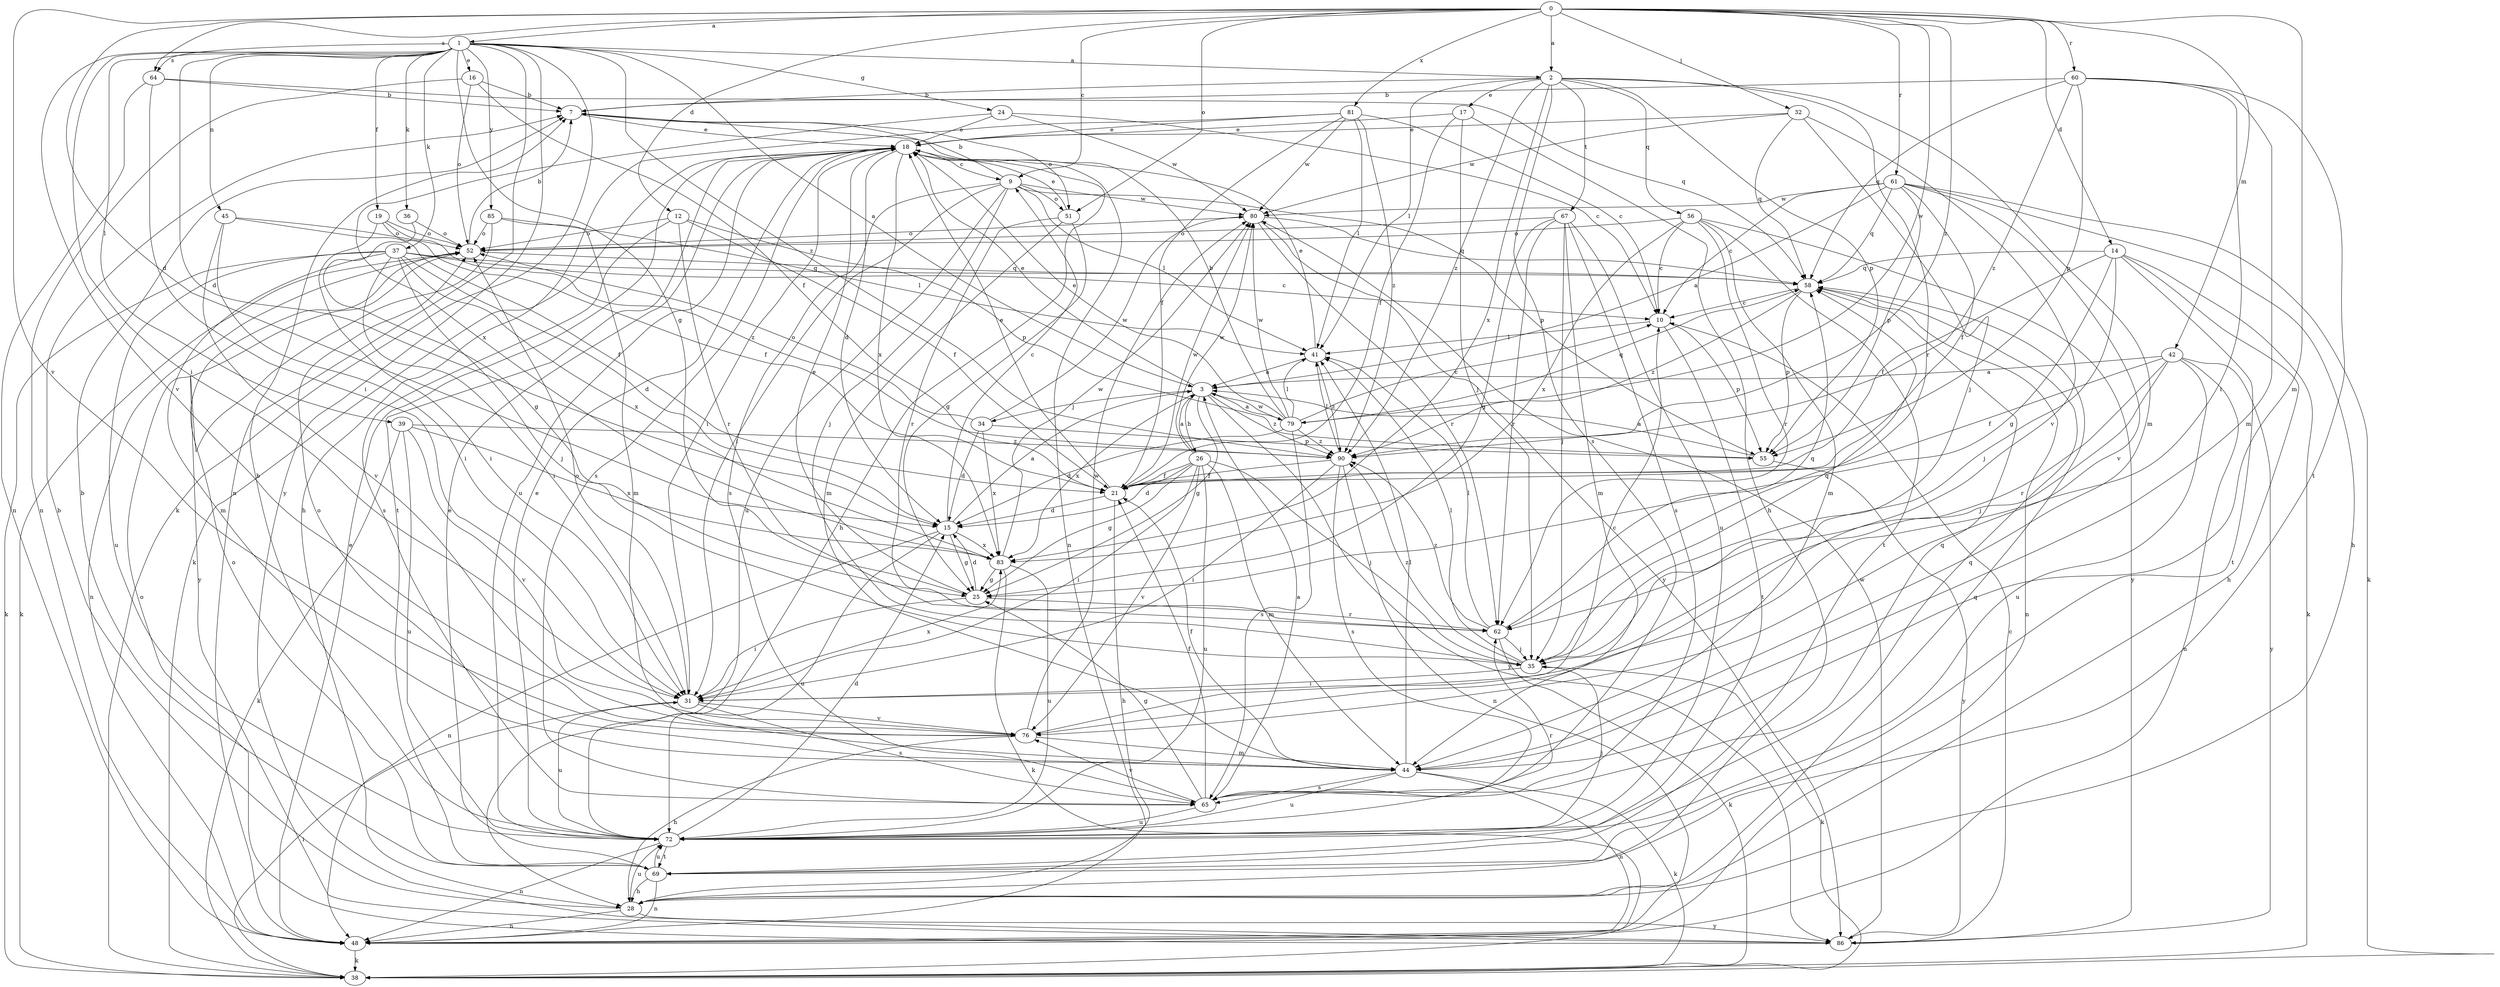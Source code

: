 strict digraph  {
0;
1;
2;
3;
7;
9;
10;
12;
14;
15;
16;
17;
18;
19;
21;
24;
25;
26;
28;
31;
32;
34;
35;
36;
37;
38;
39;
41;
42;
44;
45;
48;
51;
52;
55;
56;
58;
60;
61;
62;
64;
65;
67;
69;
72;
76;
79;
80;
81;
83;
85;
86;
90;
0 -> 1  [label=a];
0 -> 2  [label=a];
0 -> 9  [label=c];
0 -> 12  [label=d];
0 -> 14  [label=d];
0 -> 15  [label=d];
0 -> 32  [label=j];
0 -> 42  [label=m];
0 -> 44  [label=m];
0 -> 51  [label=o];
0 -> 60  [label=r];
0 -> 61  [label=r];
0 -> 64  [label=s];
0 -> 76  [label=v];
0 -> 79  [label=w];
0 -> 81  [label=x];
0 -> 90  [label=z];
1 -> 2  [label=a];
1 -> 3  [label=a];
1 -> 15  [label=d];
1 -> 16  [label=e];
1 -> 19  [label=f];
1 -> 24  [label=g];
1 -> 25  [label=g];
1 -> 31  [label=i];
1 -> 36  [label=k];
1 -> 37  [label=k];
1 -> 38  [label=k];
1 -> 39  [label=l];
1 -> 45  [label=n];
1 -> 48  [label=n];
1 -> 64  [label=s];
1 -> 76  [label=v];
1 -> 85  [label=y];
1 -> 86  [label=y];
1 -> 90  [label=z];
2 -> 7  [label=b];
2 -> 17  [label=e];
2 -> 41  [label=l];
2 -> 44  [label=m];
2 -> 55  [label=p];
2 -> 56  [label=q];
2 -> 62  [label=r];
2 -> 65  [label=s];
2 -> 67  [label=t];
2 -> 83  [label=x];
2 -> 90  [label=z];
3 -> 18  [label=e];
3 -> 25  [label=g];
3 -> 26  [label=h];
3 -> 34  [label=j];
3 -> 79  [label=w];
3 -> 83  [label=x];
3 -> 86  [label=y];
3 -> 90  [label=z];
7 -> 18  [label=e];
7 -> 51  [label=o];
9 -> 7  [label=b];
9 -> 31  [label=i];
9 -> 35  [label=j];
9 -> 41  [label=l];
9 -> 51  [label=o];
9 -> 55  [label=p];
9 -> 65  [label=s];
9 -> 72  [label=u];
9 -> 80  [label=w];
10 -> 41  [label=l];
10 -> 55  [label=p];
10 -> 69  [label=t];
12 -> 21  [label=f];
12 -> 52  [label=o];
12 -> 55  [label=p];
12 -> 62  [label=r];
12 -> 65  [label=s];
14 -> 21  [label=f];
14 -> 25  [label=g];
14 -> 28  [label=h];
14 -> 35  [label=j];
14 -> 38  [label=k];
14 -> 58  [label=q];
14 -> 69  [label=t];
15 -> 3  [label=a];
15 -> 9  [label=c];
15 -> 25  [label=g];
15 -> 48  [label=n];
15 -> 72  [label=u];
15 -> 83  [label=x];
16 -> 7  [label=b];
16 -> 21  [label=f];
16 -> 48  [label=n];
16 -> 52  [label=o];
17 -> 18  [label=e];
17 -> 21  [label=f];
17 -> 28  [label=h];
17 -> 35  [label=j];
18 -> 9  [label=c];
18 -> 15  [label=d];
18 -> 28  [label=h];
18 -> 31  [label=i];
18 -> 38  [label=k];
18 -> 48  [label=n];
18 -> 65  [label=s];
18 -> 69  [label=t];
18 -> 72  [label=u];
18 -> 83  [label=x];
19 -> 21  [label=f];
19 -> 31  [label=i];
19 -> 52  [label=o];
19 -> 90  [label=z];
21 -> 15  [label=d];
21 -> 18  [label=e];
21 -> 28  [label=h];
21 -> 80  [label=w];
24 -> 10  [label=c];
24 -> 18  [label=e];
24 -> 80  [label=w];
24 -> 83  [label=x];
25 -> 15  [label=d];
25 -> 18  [label=e];
25 -> 31  [label=i];
25 -> 62  [label=r];
26 -> 3  [label=a];
26 -> 15  [label=d];
26 -> 21  [label=f];
26 -> 25  [label=g];
26 -> 31  [label=i];
26 -> 35  [label=j];
26 -> 44  [label=m];
26 -> 72  [label=u];
26 -> 76  [label=v];
26 -> 80  [label=w];
28 -> 7  [label=b];
28 -> 48  [label=n];
28 -> 58  [label=q];
28 -> 72  [label=u];
28 -> 86  [label=y];
31 -> 52  [label=o];
31 -> 65  [label=s];
31 -> 72  [label=u];
31 -> 76  [label=v];
31 -> 83  [label=x];
32 -> 18  [label=e];
32 -> 35  [label=j];
32 -> 58  [label=q];
32 -> 76  [label=v];
32 -> 80  [label=w];
34 -> 15  [label=d];
34 -> 52  [label=o];
34 -> 55  [label=p];
34 -> 80  [label=w];
34 -> 83  [label=x];
35 -> 31  [label=i];
35 -> 38  [label=k];
35 -> 41  [label=l];
35 -> 58  [label=q];
35 -> 90  [label=z];
36 -> 25  [label=g];
36 -> 52  [label=o];
37 -> 10  [label=c];
37 -> 15  [label=d];
37 -> 31  [label=i];
37 -> 35  [label=j];
37 -> 38  [label=k];
37 -> 44  [label=m];
37 -> 58  [label=q];
37 -> 72  [label=u];
37 -> 83  [label=x];
38 -> 31  [label=i];
39 -> 38  [label=k];
39 -> 72  [label=u];
39 -> 76  [label=v];
39 -> 83  [label=x];
39 -> 90  [label=z];
41 -> 3  [label=a];
41 -> 18  [label=e];
41 -> 90  [label=z];
42 -> 3  [label=a];
42 -> 21  [label=f];
42 -> 35  [label=j];
42 -> 48  [label=n];
42 -> 62  [label=r];
42 -> 72  [label=u];
42 -> 86  [label=y];
44 -> 21  [label=f];
44 -> 38  [label=k];
44 -> 41  [label=l];
44 -> 48  [label=n];
44 -> 52  [label=o];
44 -> 65  [label=s];
44 -> 72  [label=u];
45 -> 21  [label=f];
45 -> 31  [label=i];
45 -> 52  [label=o];
45 -> 76  [label=v];
48 -> 18  [label=e];
48 -> 38  [label=k];
51 -> 18  [label=e];
51 -> 25  [label=g];
51 -> 44  [label=m];
51 -> 62  [label=r];
52 -> 7  [label=b];
52 -> 38  [label=k];
52 -> 48  [label=n];
52 -> 58  [label=q];
55 -> 3  [label=a];
55 -> 86  [label=y];
56 -> 10  [label=c];
56 -> 44  [label=m];
56 -> 52  [label=o];
56 -> 62  [label=r];
56 -> 69  [label=t];
56 -> 83  [label=x];
56 -> 86  [label=y];
58 -> 10  [label=c];
58 -> 48  [label=n];
58 -> 55  [label=p];
58 -> 90  [label=z];
60 -> 7  [label=b];
60 -> 31  [label=i];
60 -> 44  [label=m];
60 -> 55  [label=p];
60 -> 58  [label=q];
60 -> 69  [label=t];
60 -> 90  [label=z];
61 -> 3  [label=a];
61 -> 10  [label=c];
61 -> 21  [label=f];
61 -> 28  [label=h];
61 -> 38  [label=k];
61 -> 55  [label=p];
61 -> 58  [label=q];
61 -> 76  [label=v];
61 -> 80  [label=w];
62 -> 35  [label=j];
62 -> 38  [label=k];
62 -> 41  [label=l];
62 -> 58  [label=q];
62 -> 90  [label=z];
64 -> 7  [label=b];
64 -> 31  [label=i];
64 -> 48  [label=n];
64 -> 58  [label=q];
65 -> 3  [label=a];
65 -> 21  [label=f];
65 -> 25  [label=g];
65 -> 58  [label=q];
65 -> 72  [label=u];
65 -> 76  [label=v];
67 -> 25  [label=g];
67 -> 35  [label=j];
67 -> 44  [label=m];
67 -> 52  [label=o];
67 -> 62  [label=r];
67 -> 65  [label=s];
67 -> 72  [label=u];
69 -> 7  [label=b];
69 -> 18  [label=e];
69 -> 28  [label=h];
69 -> 48  [label=n];
69 -> 52  [label=o];
69 -> 72  [label=u];
72 -> 7  [label=b];
72 -> 15  [label=d];
72 -> 18  [label=e];
72 -> 35  [label=j];
72 -> 48  [label=n];
72 -> 58  [label=q];
72 -> 62  [label=r];
72 -> 69  [label=t];
76 -> 10  [label=c];
76 -> 28  [label=h];
76 -> 44  [label=m];
76 -> 80  [label=w];
79 -> 3  [label=a];
79 -> 7  [label=b];
79 -> 10  [label=c];
79 -> 15  [label=d];
79 -> 18  [label=e];
79 -> 41  [label=l];
79 -> 58  [label=q];
79 -> 65  [label=s];
79 -> 80  [label=w];
79 -> 90  [label=z];
80 -> 52  [label=o];
80 -> 58  [label=q];
80 -> 62  [label=r];
80 -> 86  [label=y];
81 -> 10  [label=c];
81 -> 18  [label=e];
81 -> 21  [label=f];
81 -> 28  [label=h];
81 -> 41  [label=l];
81 -> 80  [label=w];
81 -> 90  [label=z];
83 -> 25  [label=g];
83 -> 38  [label=k];
83 -> 72  [label=u];
83 -> 80  [label=w];
85 -> 41  [label=l];
85 -> 44  [label=m];
85 -> 52  [label=o];
85 -> 86  [label=y];
86 -> 10  [label=c];
86 -> 52  [label=o];
86 -> 80  [label=w];
90 -> 21  [label=f];
90 -> 31  [label=i];
90 -> 41  [label=l];
90 -> 48  [label=n];
90 -> 65  [label=s];
}
